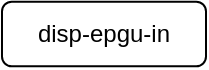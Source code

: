 <mxfile version="14.6.6" type="embed"><diagram id="OObuvOZbUCX7IEwI3Ohw" name="Page-1"><mxGraphModel dx="2584" dy="760" grid="1" gridSize="10" guides="1" tooltips="1" connect="1" arrows="1" fold="1" page="1" pageScale="1" pageWidth="850" pageHeight="1100" math="0" shadow="0"><root><mxCell id="0"/><mxCell id="1" parent="0"/><mxCell id="8" value="disp-epgu-in" style="rounded=1;whiteSpace=wrap;html=1;" vertex="1" parent="1"><mxGeometry x="-730" y="773.84" width="102" height="32.32" as="geometry"/></mxCell></root></mxGraphModel></diagram></mxfile>